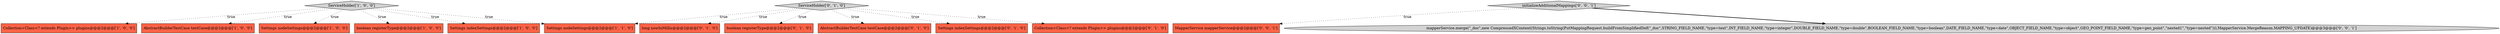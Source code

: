 digraph {
11 [style = filled, label = "long nowInMillis@@@2@@@['0', '1', '0']", fillcolor = tomato, shape = box image = "AAA0AAABBB2BBB"];
4 [style = filled, label = "boolean registerType@@@2@@@['1', '0', '0']", fillcolor = tomato, shape = box image = "AAA0AAABBB1BBB"];
6 [style = filled, label = "ServiceHolder['1', '0', '0']", fillcolor = lightgray, shape = diamond image = "AAA0AAABBB1BBB"];
7 [style = filled, label = "ServiceHolder['0', '1', '0']", fillcolor = lightgray, shape = diamond image = "AAA0AAABBB2BBB"];
3 [style = filled, label = "Settings indexSettings@@@2@@@['1', '0', '0']", fillcolor = tomato, shape = box image = "AAA0AAABBB1BBB"];
13 [style = filled, label = "MapperService mapperService@@@2@@@['0', '0', '1']", fillcolor = tomato, shape = box image = "AAA0AAABBB3BBB"];
12 [style = filled, label = "boolean registerType@@@2@@@['0', '1', '0']", fillcolor = tomato, shape = box image = "AAA0AAABBB2BBB"];
1 [style = filled, label = "Collection<Class<? extends Plugin>> plugins@@@2@@@['1', '0', '0']", fillcolor = tomato, shape = box image = "AAA0AAABBB1BBB"];
5 [style = filled, label = "Settings nodeSettings@@@2@@@['1', '1', '0']", fillcolor = tomato, shape = box image = "AAA0AAABBB1BBB"];
15 [style = filled, label = "initializeAdditionalMappings['0', '0', '1']", fillcolor = lightgray, shape = diamond image = "AAA0AAABBB3BBB"];
0 [style = filled, label = "AbstractBuilderTestCase testCase@@@2@@@['1', '0', '0']", fillcolor = tomato, shape = box image = "AAA0AAABBB1BBB"];
14 [style = filled, label = "mapperService.merge(\"_doc\",new CompressedXContent(Strings.toString(PutMappingRequest.buildFromSimplifiedDef(\"_doc\",STRING_FIELD_NAME,\"type=text\",INT_FIELD_NAME,\"type=integer\",DOUBLE_FIELD_NAME,\"type=double\",BOOLEAN_FIELD_NAME,\"type=boolean\",DATE_FIELD_NAME,\"type=date\",OBJECT_FIELD_NAME,\"type=object\",GEO_POINT_FIELD_NAME,\"type=geo_point\",\"nested1\",\"type=nested\"))),MapperService.MergeReason.MAPPING_UPDATE)@@@3@@@['0', '0', '1']", fillcolor = lightgray, shape = ellipse image = "AAA0AAABBB3BBB"];
8 [style = filled, label = "AbstractBuilderTestCase testCase@@@2@@@['0', '1', '0']", fillcolor = tomato, shape = box image = "AAA0AAABBB2BBB"];
2 [style = filled, label = "Settings nodeSettings@@@2@@@['1', '0', '0']", fillcolor = tomato, shape = box image = "AAA0AAABBB1BBB"];
9 [style = filled, label = "Settings indexSettings@@@2@@@['0', '1', '0']", fillcolor = tomato, shape = box image = "AAA0AAABBB2BBB"];
10 [style = filled, label = "Collection<Class<? extends Plugin>> plugins@@@2@@@['0', '1', '0']", fillcolor = tomato, shape = box image = "AAA0AAABBB2BBB"];
7->12 [style = dotted, label="true"];
6->5 [style = dotted, label="true"];
6->4 [style = dotted, label="true"];
6->1 [style = dotted, label="true"];
6->2 [style = dotted, label="true"];
7->8 [style = dotted, label="true"];
15->14 [style = bold, label=""];
15->13 [style = dotted, label="true"];
7->9 [style = dotted, label="true"];
7->11 [style = dotted, label="true"];
6->3 [style = dotted, label="true"];
7->5 [style = dotted, label="true"];
6->0 [style = dotted, label="true"];
7->10 [style = dotted, label="true"];
}
